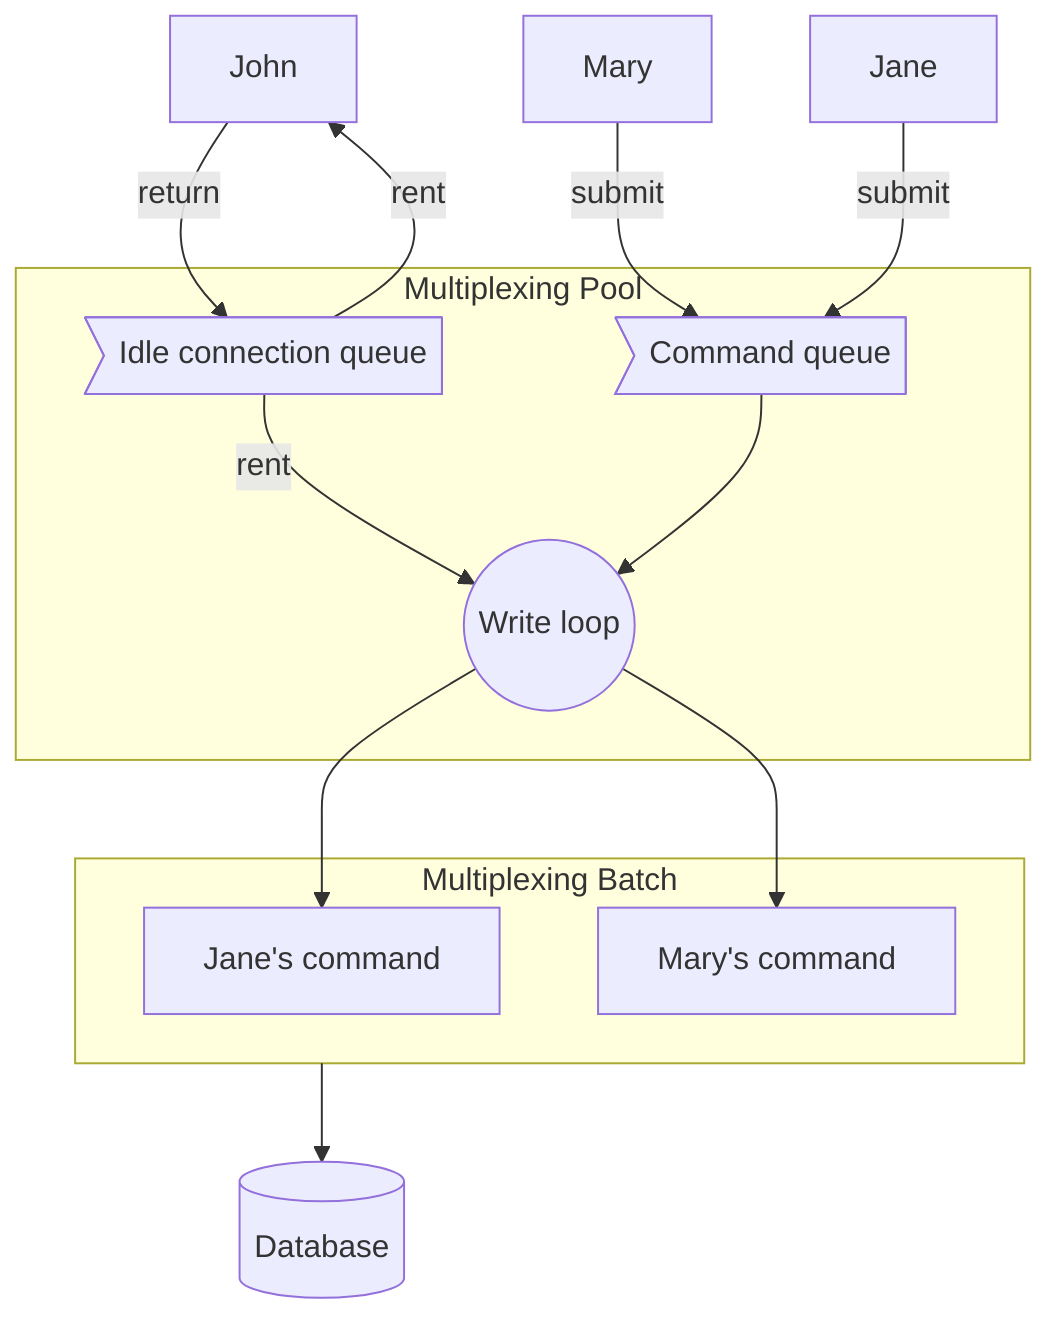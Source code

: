 flowchart TB
  John --> |return| idle_queue
  idle_queue --> |rent| John
  Mary --> |submit| cmd_queue
  Jane --> |submit| cmd_queue
  subgraph pool [Multiplexing Pool]
    idle_queue>Idle connection queue]
    cmd_queue>Command queue]
    loop((Write loop))
    idle_queue --> |rent| loop
    cmd_queue --> loop
  end

  loop --> jane_cmd
  loop --> mary_cmd

  subgraph batch [Multiplexing Batch]
    direction LR
    jane_cmd[Jane's command]
    mary_cmd[Mary's command]
  end

  batch --> db[(Database)]